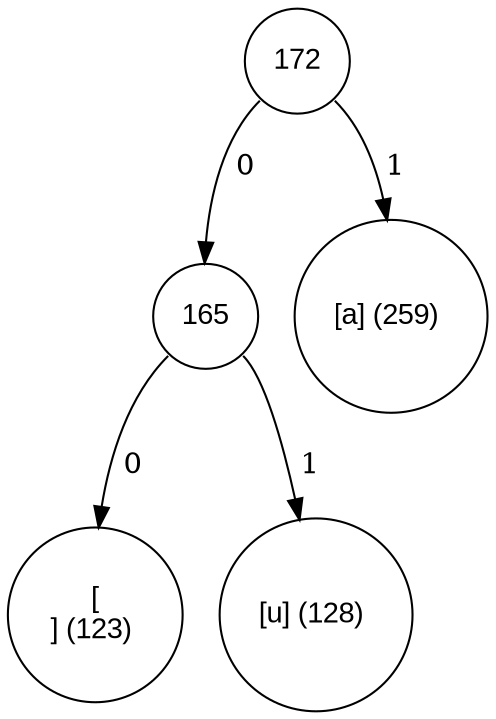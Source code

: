 digraph tree {
	node [fontname="Arial", shape="circle", width=0.5]; 

172:se -> 97 [label = " 1"]; 
97 [label = "[a] (259) "]; 
172:sw -> 165 [label = " 0"]; 
165 [label = "165"]; 
165:sw -> 10 [label = " 0"]; 
10 [label = "[
] (123) "]; 
165:se -> 117 [label = " 1"]; 
117 [label = "[u] (128) "]; 
}
